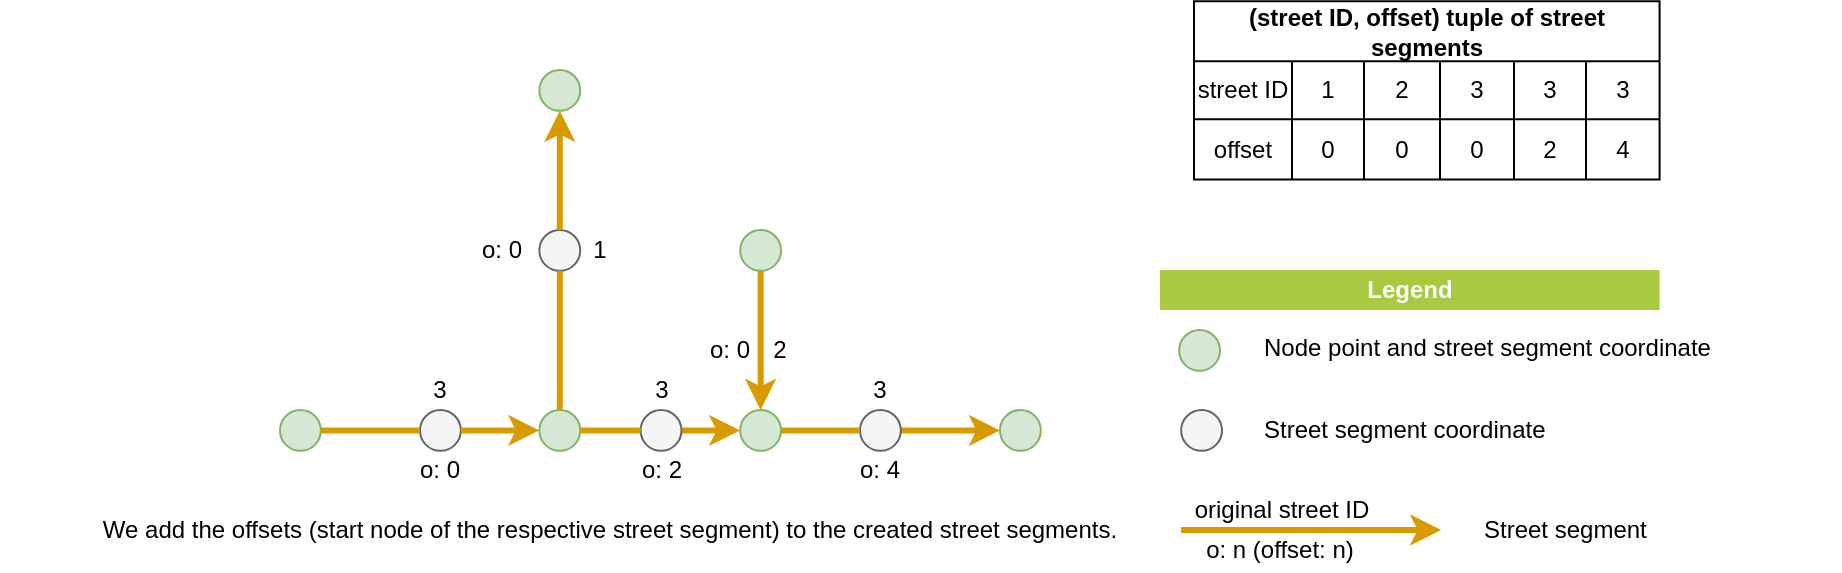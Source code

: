 <?xml version="1.0"?>
<mxfile version="13.5.6" pages="2">
  <diagram id="1aKLgAoLFUiME5VCffQC" name="B">
    <mxGraphModel dx="2" dy="1" grid="1" gridSize="10" guides="1" tooltips="1" connect="1" arrows="1" fold="1" page="1" pageScale="1" pageWidth="1654" pageHeight="1169" background="none" math="0" shadow="0">
      <root>
        <mxCell id="FO0iHWtIS6dDSpnWR7FM-0"/>
        <mxCell id="FO0iHWtIS6dDSpnWR7FM-1" parent="FO0iHWtIS6dDSpnWR7FM-0"/>
        <mxCell id="WD71Tnw9-f5Roe6OmZdN-0" value="We add the offsets (start node of the respective street segment) to the created street segments." style="text;html=1;strokeColor=none;fillColor=none;align=center;verticalAlign=middle;whiteSpace=wrap;rounded=0;fontColor=#000000;" parent="FO0iHWtIS6dDSpnWR7FM-1" vertex="1">
          <mxGeometry x="300" y="290.42" width="610" height="20" as="geometry"/>
        </mxCell>
        <mxCell id="WD71Tnw9-f5Roe6OmZdN-1" style="edgeStyle=orthogonalEdgeStyle;rounded=0;orthogonalLoop=1;jettySize=auto;html=1;strokeColor=#D79B00;strokeWidth=3;entryX=0;entryY=0.5;entryDx=0;entryDy=0;" parent="FO0iHWtIS6dDSpnWR7FM-1" source="WD71Tnw9-f5Roe6OmZdN-15" target="WD71Tnw9-f5Roe6OmZdN-4" edge="1">
          <mxGeometry relative="1" as="geometry">
            <mxPoint x="690" y="250" as="targetPoint"/>
          </mxGeometry>
        </mxCell>
        <mxCell id="WD71Tnw9-f5Roe6OmZdN-2" value="" style="ellipse;whiteSpace=wrap;html=1;aspect=fixed;fillColor=#d5e8d4;rotation=0;strokeColor=#82b366;" parent="FO0iHWtIS6dDSpnWR7FM-1" vertex="1">
          <mxGeometry x="440.0" y="240" width="20.42" height="20.42" as="geometry"/>
        </mxCell>
        <mxCell id="WD71Tnw9-f5Roe6OmZdN-3" value="3" style="text;html=1;strokeColor=none;fillColor=none;align=center;verticalAlign=middle;whiteSpace=wrap;rounded=0;" parent="FO0iHWtIS6dDSpnWR7FM-1" vertex="1">
          <mxGeometry x="610.52" y="220.0" width="40" height="20" as="geometry"/>
        </mxCell>
        <mxCell id="WD71Tnw9-f5Roe6OmZdN-4" value="" style="ellipse;whiteSpace=wrap;html=1;aspect=fixed;fillColor=#d5e8d4;strokeColor=#82b366;rotation=0;" parent="FO0iHWtIS6dDSpnWR7FM-1" vertex="1">
          <mxGeometry x="800" y="240" width="20.42" height="20.42" as="geometry"/>
        </mxCell>
        <mxCell id="WD71Tnw9-f5Roe6OmZdN-5" value="" style="ellipse;whiteSpace=wrap;html=1;aspect=fixed;fillColor=#f5f5f5;strokeColor=#666666;rotation=0;fontColor=#333333;" parent="FO0iHWtIS6dDSpnWR7FM-1" vertex="1">
          <mxGeometry x="569.68" y="150" width="20.42" height="20.42" as="geometry"/>
        </mxCell>
        <mxCell id="WD71Tnw9-f5Roe6OmZdN-6" value="" style="curved=1;html=1;strokeColor=#D79B00;fontColor=#000000;fontSize=11;rounded=0;strokeWidth=3;entryX=0.5;entryY=1;entryDx=0;entryDy=0;exitX=0.5;exitY=0;exitDx=0;exitDy=0;endArrow=none;endFill=0;" parent="FO0iHWtIS6dDSpnWR7FM-1" source="WD71Tnw9-f5Roe6OmZdN-19" target="WD71Tnw9-f5Roe6OmZdN-5" edge="1">
          <mxGeometry width="50" height="50" relative="1" as="geometry">
            <mxPoint x="600" y="250" as="sourcePoint"/>
            <mxPoint x="630" y="190" as="targetPoint"/>
            <Array as="points"/>
          </mxGeometry>
        </mxCell>
        <mxCell id="WD71Tnw9-f5Roe6OmZdN-7" value="" style="ellipse;whiteSpace=wrap;html=1;aspect=fixed;fillColor=#d5e8d4;strokeColor=#82b366;rotation=0;" parent="FO0iHWtIS6dDSpnWR7FM-1" vertex="1">
          <mxGeometry x="569.68" y="70" width="20.42" height="20.42" as="geometry"/>
        </mxCell>
        <mxCell id="WD71Tnw9-f5Roe6OmZdN-8" value="" style="curved=1;html=1;strokeColor=#D79B00;fontColor=#000000;fontSize=11;rounded=0;strokeWidth=3;entryX=0.5;entryY=1;entryDx=0;entryDy=0;exitX=0.5;exitY=0;exitDx=0;exitDy=0;" parent="FO0iHWtIS6dDSpnWR7FM-1" source="WD71Tnw9-f5Roe6OmZdN-5" target="WD71Tnw9-f5Roe6OmZdN-7" edge="1">
          <mxGeometry width="50" height="50" relative="1" as="geometry">
            <mxPoint x="600" y="150" as="sourcePoint"/>
            <mxPoint x="600" y="100" as="targetPoint"/>
            <Array as="points"/>
          </mxGeometry>
        </mxCell>
        <mxCell id="WD71Tnw9-f5Roe6OmZdN-9" value="" style="curved=1;html=1;strokeColor=#D79B00;fontColor=#000000;fontSize=11;rounded=0;strokeWidth=3;entryX=0.5;entryY=0;entryDx=0;entryDy=0;" parent="FO0iHWtIS6dDSpnWR7FM-1" source="WD71Tnw9-f5Roe6OmZdN-10" target="WD71Tnw9-f5Roe6OmZdN-17" edge="1">
          <mxGeometry width="50" height="50" relative="1" as="geometry">
            <mxPoint x="680.0" y="250" as="sourcePoint"/>
            <mxPoint x="740" y="170" as="targetPoint"/>
            <Array as="points"/>
          </mxGeometry>
        </mxCell>
        <mxCell id="WD71Tnw9-f5Roe6OmZdN-10" value="" style="ellipse;whiteSpace=wrap;html=1;aspect=fixed;fillColor=#d5e8d4;strokeColor=#82b366;rotation=0;" parent="FO0iHWtIS6dDSpnWR7FM-1" vertex="1">
          <mxGeometry x="670.1" y="150" width="20.42" height="20.42" as="geometry"/>
        </mxCell>
        <mxCell id="WD71Tnw9-f5Roe6OmZdN-11" value="1" style="text;html=1;strokeColor=none;fillColor=none;align=center;verticalAlign=middle;whiteSpace=wrap;rounded=0;" parent="FO0iHWtIS6dDSpnWR7FM-1" vertex="1">
          <mxGeometry x="580.31" y="150.0" width="40" height="20" as="geometry"/>
        </mxCell>
        <mxCell id="WD71Tnw9-f5Roe6OmZdN-12" value="2" style="text;html=1;strokeColor=none;fillColor=none;align=center;verticalAlign=middle;whiteSpace=wrap;rounded=0;" parent="FO0iHWtIS6dDSpnWR7FM-1" vertex="1">
          <mxGeometry x="670.1" y="200.0" width="40" height="20" as="geometry"/>
        </mxCell>
        <mxCell id="WD71Tnw9-f5Roe6OmZdN-13" value="" style="ellipse;whiteSpace=wrap;html=1;aspect=fixed;fillColor=#f5f5f5;rotation=0;strokeColor=#666666;fontColor=#333333;" parent="FO0iHWtIS6dDSpnWR7FM-1" vertex="1">
          <mxGeometry x="510.0" y="240" width="20.42" height="20.42" as="geometry"/>
        </mxCell>
        <mxCell id="WD71Tnw9-f5Roe6OmZdN-14" style="edgeStyle=orthogonalEdgeStyle;rounded=0;orthogonalLoop=1;jettySize=auto;html=1;strokeColor=#D79B00;strokeWidth=3;entryX=0;entryY=0.5;entryDx=0;entryDy=0;endArrow=none;endFill=0;" parent="FO0iHWtIS6dDSpnWR7FM-1" source="WD71Tnw9-f5Roe6OmZdN-2" target="WD71Tnw9-f5Roe6OmZdN-13" edge="1">
          <mxGeometry relative="1" as="geometry">
            <mxPoint x="800.0" y="250.21" as="targetPoint"/>
            <mxPoint x="500.42" y="250.21" as="sourcePoint"/>
          </mxGeometry>
        </mxCell>
        <mxCell id="WD71Tnw9-f5Roe6OmZdN-15" value="" style="ellipse;whiteSpace=wrap;html=1;aspect=fixed;fillColor=#f5f5f5;rotation=0;strokeColor=#666666;fontColor=#333333;" parent="FO0iHWtIS6dDSpnWR7FM-1" vertex="1">
          <mxGeometry x="730.0" y="240" width="20.42" height="20.42" as="geometry"/>
        </mxCell>
        <mxCell id="WD71Tnw9-f5Roe6OmZdN-16" style="edgeStyle=orthogonalEdgeStyle;rounded=0;orthogonalLoop=1;jettySize=auto;html=1;strokeColor=#D79B00;strokeWidth=3;entryX=0;entryY=0.5;entryDx=0;entryDy=0;endArrow=none;endFill=0;" parent="FO0iHWtIS6dDSpnWR7FM-1" source="WD71Tnw9-f5Roe6OmZdN-17" target="WD71Tnw9-f5Roe6OmZdN-15" edge="1">
          <mxGeometry relative="1" as="geometry">
            <mxPoint x="800.0" y="250.21" as="targetPoint"/>
            <mxPoint x="560.42" y="250.21" as="sourcePoint"/>
          </mxGeometry>
        </mxCell>
        <mxCell id="WD71Tnw9-f5Roe6OmZdN-17" value="" style="ellipse;whiteSpace=wrap;html=1;aspect=fixed;fillColor=#d5e8d4;rotation=0;strokeColor=#82b366;" parent="FO0iHWtIS6dDSpnWR7FM-1" vertex="1">
          <mxGeometry x="670.1" y="240" width="20.42" height="20.42" as="geometry"/>
        </mxCell>
        <mxCell id="WD71Tnw9-f5Roe6OmZdN-18" style="edgeStyle=orthogonalEdgeStyle;rounded=0;orthogonalLoop=1;jettySize=auto;html=1;strokeColor=#D79B00;strokeWidth=3;entryX=0;entryY=0.5;entryDx=0;entryDy=0;" parent="FO0iHWtIS6dDSpnWR7FM-1" source="WD71Tnw9-f5Roe6OmZdN-21" target="WD71Tnw9-f5Roe6OmZdN-17" edge="1">
          <mxGeometry relative="1" as="geometry">
            <mxPoint x="730.0" y="250.21" as="targetPoint"/>
            <mxPoint x="560.42" y="250.21" as="sourcePoint"/>
          </mxGeometry>
        </mxCell>
        <mxCell id="WD71Tnw9-f5Roe6OmZdN-19" value="" style="ellipse;whiteSpace=wrap;html=1;aspect=fixed;fillColor=#d5e8d4;rotation=0;strokeColor=#82b366;" parent="FO0iHWtIS6dDSpnWR7FM-1" vertex="1">
          <mxGeometry x="569.68" y="240" width="20.42" height="20.42" as="geometry"/>
        </mxCell>
        <mxCell id="WD71Tnw9-f5Roe6OmZdN-20" style="edgeStyle=orthogonalEdgeStyle;rounded=0;orthogonalLoop=1;jettySize=auto;html=1;strokeColor=#D79B00;strokeWidth=3;entryX=0;entryY=0.5;entryDx=0;entryDy=0;" parent="FO0iHWtIS6dDSpnWR7FM-1" source="WD71Tnw9-f5Roe6OmZdN-13" target="WD71Tnw9-f5Roe6OmZdN-19" edge="1">
          <mxGeometry relative="1" as="geometry">
            <mxPoint x="670.1" y="250.21" as="targetPoint"/>
            <mxPoint x="560.42" y="250.21" as="sourcePoint"/>
          </mxGeometry>
        </mxCell>
        <mxCell id="WD71Tnw9-f5Roe6OmZdN-21" value="" style="ellipse;whiteSpace=wrap;html=1;aspect=fixed;fillColor=#f5f5f5;rotation=0;strokeColor=#666666;fontColor=#333333;" parent="FO0iHWtIS6dDSpnWR7FM-1" vertex="1">
          <mxGeometry x="620.31" y="240" width="20.42" height="20.42" as="geometry"/>
        </mxCell>
        <mxCell id="WD71Tnw9-f5Roe6OmZdN-22" style="edgeStyle=orthogonalEdgeStyle;rounded=0;orthogonalLoop=1;jettySize=auto;html=1;strokeColor=#D79B00;strokeWidth=3;entryX=0;entryY=0.5;entryDx=0;entryDy=0;endArrow=none;endFill=0;" parent="FO0iHWtIS6dDSpnWR7FM-1" source="WD71Tnw9-f5Roe6OmZdN-19" target="WD71Tnw9-f5Roe6OmZdN-21" edge="1">
          <mxGeometry relative="1" as="geometry">
            <mxPoint x="670.1" y="250.21" as="targetPoint"/>
            <mxPoint x="610.52" y="250.21" as="sourcePoint"/>
          </mxGeometry>
        </mxCell>
        <mxCell id="WD71Tnw9-f5Roe6OmZdN-23" value="&lt;b&gt;Legend&lt;/b&gt;" style="text;html=1;strokeColor=none;align=center;verticalAlign=middle;whiteSpace=wrap;rounded=0;fillColor=#a8ca40;fontColor=#FFFFFF;" parent="FO0iHWtIS6dDSpnWR7FM-1" vertex="1">
          <mxGeometry x="880.0" y="170" width="249.79" height="20" as="geometry"/>
        </mxCell>
        <mxCell id="WD71Tnw9-f5Roe6OmZdN-24" value="" style="ellipse;whiteSpace=wrap;html=1;aspect=fixed;fillColor=#d5e8d4;strokeColor=#82b366;rotation=0;" parent="FO0iHWtIS6dDSpnWR7FM-1" vertex="1">
          <mxGeometry x="889.58" y="200" width="20.42" height="20.42" as="geometry"/>
        </mxCell>
        <mxCell id="WD71Tnw9-f5Roe6OmZdN-25" value="Node point and street segment coordinate" style="text;html=1;strokeColor=none;fillColor=none;align=left;verticalAlign=middle;whiteSpace=wrap;rounded=0;" parent="FO0iHWtIS6dDSpnWR7FM-1" vertex="1">
          <mxGeometry x="930.42" y="199" width="249.58" height="20" as="geometry"/>
        </mxCell>
        <mxCell id="WD71Tnw9-f5Roe6OmZdN-26" value="" style="curved=1;html=1;strokeColor=#D79B00;fontColor=#000000;fontSize=11;rounded=0;strokeWidth=3;" parent="FO0iHWtIS6dDSpnWR7FM-1" edge="1">
          <mxGeometry width="50" height="50" relative="1" as="geometry">
            <mxPoint x="890.58" y="300" as="sourcePoint"/>
            <mxPoint x="1020.58" y="300" as="targetPoint"/>
            <Array as="points"/>
          </mxGeometry>
        </mxCell>
        <mxCell id="WD71Tnw9-f5Roe6OmZdN-27" value="o: n (offset: n)" style="text;html=1;strokeColor=none;fillColor=none;align=center;verticalAlign=middle;whiteSpace=wrap;rounded=0;" parent="FO0iHWtIS6dDSpnWR7FM-1" vertex="1">
          <mxGeometry x="889.58" y="300" width="100" height="20" as="geometry"/>
        </mxCell>
        <mxCell id="WD71Tnw9-f5Roe6OmZdN-28" value="original street ID" style="text;html=1;strokeColor=none;fillColor=none;align=center;verticalAlign=middle;whiteSpace=wrap;rounded=0;" parent="FO0iHWtIS6dDSpnWR7FM-1" vertex="1">
          <mxGeometry x="890.58" y="280" width="100" height="20" as="geometry"/>
        </mxCell>
        <mxCell id="WD71Tnw9-f5Roe6OmZdN-29" value="o: 0" style="text;html=1;strokeColor=none;fillColor=none;align=center;verticalAlign=middle;whiteSpace=wrap;rounded=0;" parent="FO0iHWtIS6dDSpnWR7FM-1" vertex="1">
          <mxGeometry x="500.21" y="260.42" width="40" height="20" as="geometry"/>
        </mxCell>
        <mxCell id="WD71Tnw9-f5Roe6OmZdN-30" value="3" style="text;html=1;strokeColor=none;fillColor=none;align=center;verticalAlign=middle;whiteSpace=wrap;rounded=0;" parent="FO0iHWtIS6dDSpnWR7FM-1" vertex="1">
          <mxGeometry x="500.21" y="220.0" width="40" height="20" as="geometry"/>
        </mxCell>
        <mxCell id="WD71Tnw9-f5Roe6OmZdN-31" value="o: 2" style="text;html=1;strokeColor=none;fillColor=none;align=center;verticalAlign=middle;whiteSpace=wrap;rounded=0;" parent="FO0iHWtIS6dDSpnWR7FM-1" vertex="1">
          <mxGeometry x="610.52" y="260.42" width="40" height="20" as="geometry"/>
        </mxCell>
        <mxCell id="WD71Tnw9-f5Roe6OmZdN-32" value="o: 4" style="text;html=1;strokeColor=none;fillColor=none;align=center;verticalAlign=middle;whiteSpace=wrap;rounded=0;" parent="FO0iHWtIS6dDSpnWR7FM-1" vertex="1">
          <mxGeometry x="720.21" y="260.42" width="40" height="20" as="geometry"/>
        </mxCell>
        <mxCell id="WD71Tnw9-f5Roe6OmZdN-33" value="3" style="text;html=1;strokeColor=none;fillColor=none;align=center;verticalAlign=middle;whiteSpace=wrap;rounded=0;" parent="FO0iHWtIS6dDSpnWR7FM-1" vertex="1">
          <mxGeometry x="720.21" y="220.0" width="40" height="20" as="geometry"/>
        </mxCell>
        <mxCell id="WD71Tnw9-f5Roe6OmZdN-34" value="o: 0" style="text;html=1;strokeColor=none;fillColor=none;align=center;verticalAlign=middle;whiteSpace=wrap;rounded=0;" parent="FO0iHWtIS6dDSpnWR7FM-1" vertex="1">
          <mxGeometry x="645.0" y="200.0" width="40" height="20" as="geometry"/>
        </mxCell>
        <mxCell id="WD71Tnw9-f5Roe6OmZdN-35" value="o: 0" style="text;html=1;strokeColor=none;fillColor=none;align=center;verticalAlign=middle;whiteSpace=wrap;rounded=0;" parent="FO0iHWtIS6dDSpnWR7FM-1" vertex="1">
          <mxGeometry x="530.52" y="150.42" width="40" height="20" as="geometry"/>
        </mxCell>
        <mxCell id="WD71Tnw9-f5Roe6OmZdN-51" value="" style="ellipse;whiteSpace=wrap;html=1;aspect=fixed;rotation=0;fillColor=#f5f5f5;strokeColor=#666666;fontColor=#333333;" parent="FO0iHWtIS6dDSpnWR7FM-1" vertex="1">
          <mxGeometry x="890.58" y="240" width="20.42" height="20.42" as="geometry"/>
        </mxCell>
        <mxCell id="WD71Tnw9-f5Roe6OmZdN-52" value="Street segment coordinate" style="text;html=1;strokeColor=none;fillColor=none;align=left;verticalAlign=middle;whiteSpace=wrap;rounded=0;" parent="FO0iHWtIS6dDSpnWR7FM-1" vertex="1">
          <mxGeometry x="930.42" y="240.42" width="180" height="20" as="geometry"/>
        </mxCell>
        <mxCell id="WD71Tnw9-f5Roe6OmZdN-53" value="Street segment" style="text;html=1;strokeColor=none;fillColor=none;align=left;verticalAlign=middle;whiteSpace=wrap;rounded=0;" parent="FO0iHWtIS6dDSpnWR7FM-1" vertex="1">
          <mxGeometry x="1040.0" y="290" width="180" height="20" as="geometry"/>
        </mxCell>
        <mxCell id="WD71Tnw9-f5Roe6OmZdN-36" value="(street ID, offset) tuple of street segments" style="shape=table;html=1;whiteSpace=wrap;startSize=30;container=1;collapsible=0;childLayout=tableLayout;fontStyle=1;align=center;" parent="FO0iHWtIS6dDSpnWR7FM-1" vertex="1">
          <mxGeometry x="897" y="35.63" width="232.79" height="89.16" as="geometry"/>
        </mxCell>
        <mxCell id="WD71Tnw9-f5Roe6OmZdN-37" value="" style="shape=partialRectangle;html=1;whiteSpace=wrap;collapsible=0;dropTarget=0;pointerEvents=0;fillColor=none;top=0;left=0;bottom=0;right=0;points=[[0,0.5],[1,0.5]];portConstraint=eastwest;" parent="WD71Tnw9-f5Roe6OmZdN-36" vertex="1">
          <mxGeometry y="30" width="232.79" height="29" as="geometry"/>
        </mxCell>
        <mxCell id="WD71Tnw9-f5Roe6OmZdN-38" value="street ID" style="shape=partialRectangle;html=1;whiteSpace=wrap;connectable=0;fillColor=none;top=0;left=0;bottom=0;right=0;overflow=hidden;" parent="WD71Tnw9-f5Roe6OmZdN-37" vertex="1">
          <mxGeometry width="49" height="29" as="geometry"/>
        </mxCell>
        <mxCell id="WD71Tnw9-f5Roe6OmZdN-39" value="1" style="shape=partialRectangle;html=1;whiteSpace=wrap;connectable=0;fillColor=none;top=0;left=0;bottom=0;right=0;overflow=hidden;" parent="WD71Tnw9-f5Roe6OmZdN-37" vertex="1">
          <mxGeometry x="49" width="36" height="29" as="geometry"/>
        </mxCell>
        <mxCell id="WD71Tnw9-f5Roe6OmZdN-40" value="2" style="shape=partialRectangle;html=1;whiteSpace=wrap;connectable=0;fillColor=none;top=0;left=0;bottom=0;right=0;overflow=hidden;" parent="WD71Tnw9-f5Roe6OmZdN-37" vertex="1">
          <mxGeometry x="85" width="38" height="29" as="geometry"/>
        </mxCell>
        <mxCell id="WD71Tnw9-f5Roe6OmZdN-41" value="3" style="shape=partialRectangle;html=1;whiteSpace=wrap;connectable=0;fillColor=none;top=0;left=0;bottom=0;right=0;overflow=hidden;" parent="WD71Tnw9-f5Roe6OmZdN-37" vertex="1">
          <mxGeometry x="123" width="37" height="29" as="geometry"/>
        </mxCell>
        <mxCell id="WD71Tnw9-f5Roe6OmZdN-42" value="3" style="shape=partialRectangle;html=1;whiteSpace=wrap;connectable=0;fillColor=none;top=0;left=0;bottom=0;right=0;overflow=hidden;" parent="WD71Tnw9-f5Roe6OmZdN-37" vertex="1">
          <mxGeometry x="160" width="36" height="29" as="geometry"/>
        </mxCell>
        <mxCell id="WD71Tnw9-f5Roe6OmZdN-43" value="3" style="shape=partialRectangle;html=1;whiteSpace=wrap;connectable=0;fillColor=none;top=0;left=0;bottom=0;right=0;overflow=hidden;" parent="WD71Tnw9-f5Roe6OmZdN-37" vertex="1">
          <mxGeometry x="196" width="37" height="29" as="geometry"/>
        </mxCell>
        <mxCell id="WD71Tnw9-f5Roe6OmZdN-44" style="shape=partialRectangle;html=1;whiteSpace=wrap;collapsible=0;dropTarget=0;pointerEvents=0;fillColor=none;top=0;left=0;bottom=0;right=0;points=[[0,0.5],[1,0.5]];portConstraint=eastwest;" parent="WD71Tnw9-f5Roe6OmZdN-36" vertex="1">
          <mxGeometry y="59" width="232.79" height="30" as="geometry"/>
        </mxCell>
        <mxCell id="WD71Tnw9-f5Roe6OmZdN-45" value="offset" style="shape=partialRectangle;html=1;whiteSpace=wrap;connectable=0;fillColor=none;top=0;left=0;bottom=0;right=0;overflow=hidden;" parent="WD71Tnw9-f5Roe6OmZdN-44" vertex="1">
          <mxGeometry width="49" height="30" as="geometry"/>
        </mxCell>
        <mxCell id="WD71Tnw9-f5Roe6OmZdN-46" value="0" style="shape=partialRectangle;html=1;whiteSpace=wrap;connectable=0;fillColor=none;top=0;left=0;bottom=0;right=0;overflow=hidden;" parent="WD71Tnw9-f5Roe6OmZdN-44" vertex="1">
          <mxGeometry x="49" width="36" height="30" as="geometry"/>
        </mxCell>
        <mxCell id="WD71Tnw9-f5Roe6OmZdN-47" value="0" style="shape=partialRectangle;html=1;whiteSpace=wrap;connectable=0;fillColor=none;top=0;left=0;bottom=0;right=0;overflow=hidden;" parent="WD71Tnw9-f5Roe6OmZdN-44" vertex="1">
          <mxGeometry x="85" width="38" height="30" as="geometry"/>
        </mxCell>
        <mxCell id="WD71Tnw9-f5Roe6OmZdN-48" value="0" style="shape=partialRectangle;html=1;whiteSpace=wrap;connectable=0;fillColor=none;top=0;left=0;bottom=0;right=0;overflow=hidden;" parent="WD71Tnw9-f5Roe6OmZdN-44" vertex="1">
          <mxGeometry x="123" width="37" height="30" as="geometry"/>
        </mxCell>
        <mxCell id="WD71Tnw9-f5Roe6OmZdN-49" value="2" style="shape=partialRectangle;html=1;whiteSpace=wrap;connectable=0;fillColor=none;top=0;left=0;bottom=0;right=0;overflow=hidden;" parent="WD71Tnw9-f5Roe6OmZdN-44" vertex="1">
          <mxGeometry x="160" width="36" height="30" as="geometry"/>
        </mxCell>
        <mxCell id="WD71Tnw9-f5Roe6OmZdN-50" value="4" style="shape=partialRectangle;html=1;whiteSpace=wrap;connectable=0;fillColor=none;top=0;left=0;bottom=0;right=0;overflow=hidden;" parent="WD71Tnw9-f5Roe6OmZdN-44" vertex="1">
          <mxGeometry x="196" width="37" height="30" as="geometry"/>
        </mxCell>
      </root>
    </mxGraphModel>
  </diagram>
</mxfile>

